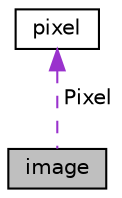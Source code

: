 digraph "image"
{
  edge [fontname="Helvetica",fontsize="10",labelfontname="Helvetica",labelfontsize="10"];
  node [fontname="Helvetica",fontsize="10",shape=record];
  Node1 [label="image",height=0.2,width=0.4,color="black", fillcolor="grey75", style="filled", fontcolor="black"];
  Node2 -> Node1 [dir="back",color="darkorchid3",fontsize="10",style="dashed",label=" Pixel" ,fontname="Helvetica"];
  Node2 [label="pixel",height=0.2,width=0.4,color="black", fillcolor="white", style="filled",URL="$structpixel.html"];
}
